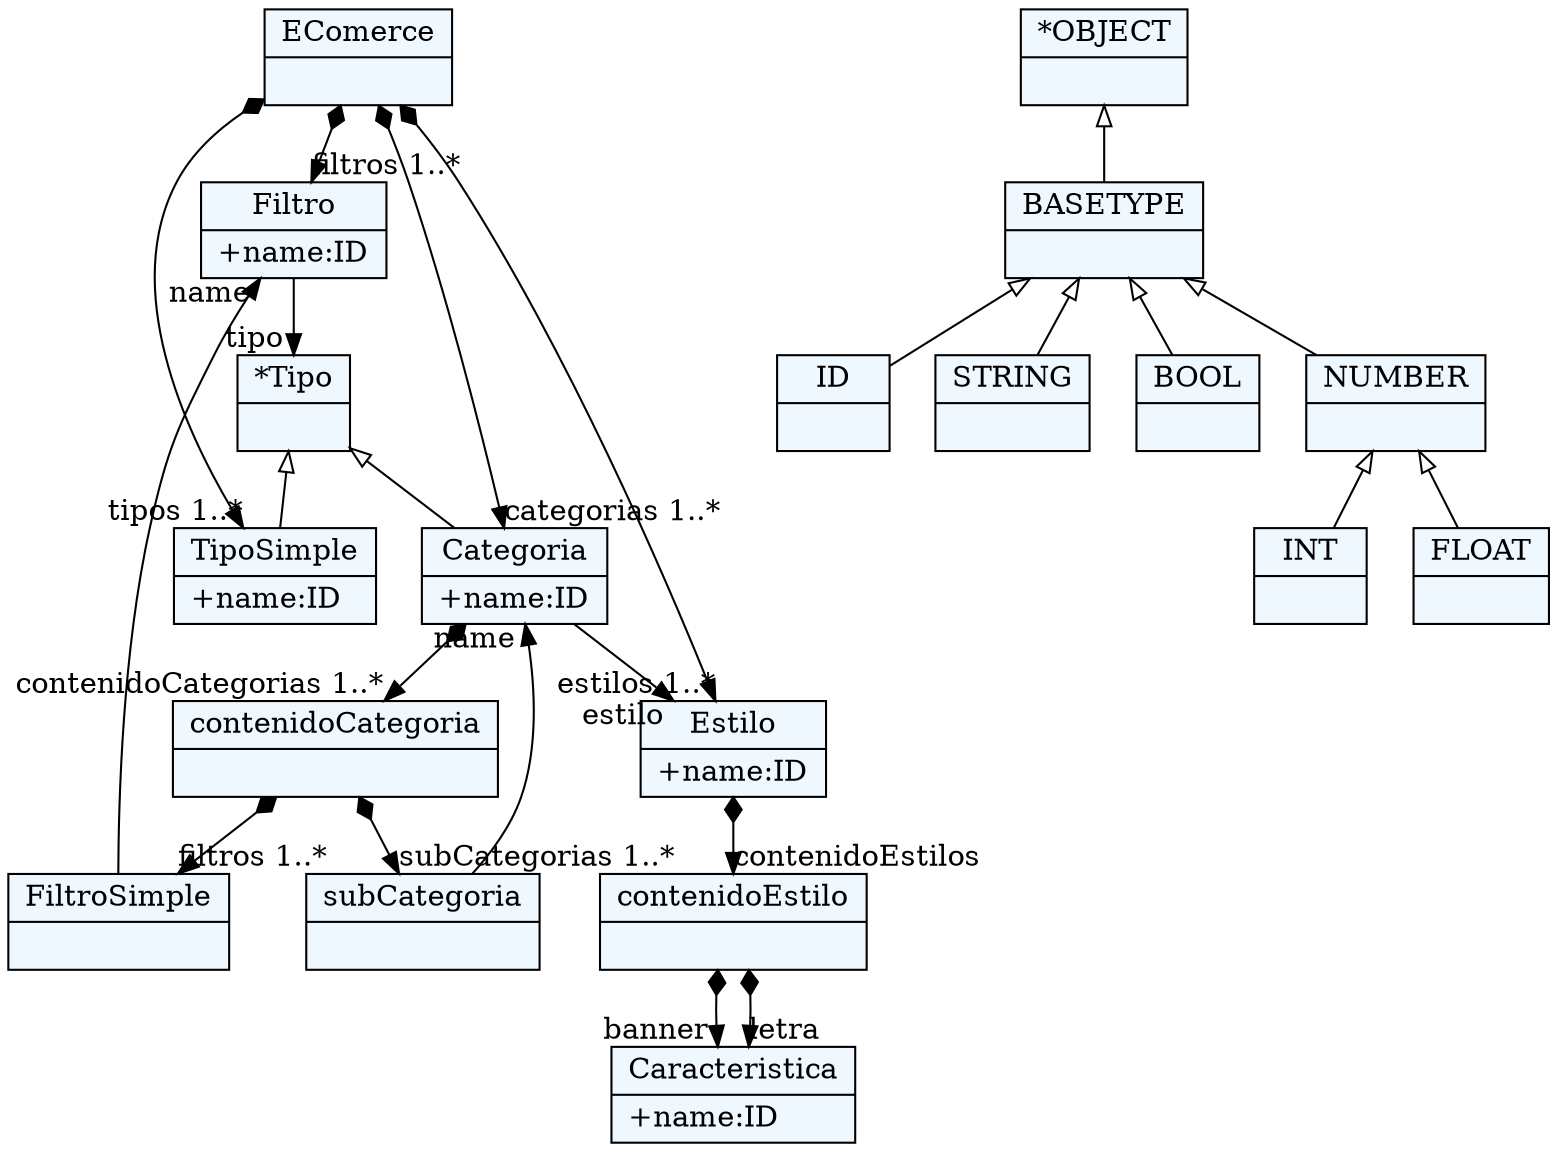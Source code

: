 
    digraph xtext {
    fontname = "Bitstream Vera Sans"
    fontsize = 8
    node[
        shape=record,
        style=filled,
        fillcolor=aliceblue
    ]
    nodesep = 0.3
    edge[dir=black,arrowtail=empty]


56392984 -> 56334224[arrowtail=diamond, dir=both, headlabel="tipos 1..*"]
56392984 -> 56638272[arrowtail=diamond, dir=both, headlabel="filtros 1..*"]
56392984 -> 56335168[arrowtail=diamond, dir=both, headlabel="estilos 1..*"]
56392984 -> 56387944[arrowtail=diamond, dir=both, headlabel="categorias 1..*"]
56392984[ label="{EComerce|}"]

56335168 -> 56649616[arrowtail=diamond, dir=both, headlabel="contenidoEstilos "]
56335168[ label="{Estilo|+name:ID\l}"]

56387944 -> 56335168[headlabel="estilo "]
56387944 -> 56385584[arrowtail=diamond, dir=both, headlabel="contenidoCategorias 1..*"]
56387944[ label="{Categoria|+name:ID\l}"]

56385584 -> 56636856[arrowtail=diamond, dir=both, headlabel="filtros 1..*"]
56385584 -> 56635440[arrowtail=diamond, dir=both, headlabel="subCategorias 1..*"]
56385584[ label="{contenidoCategoria|}"]

56635440 -> 56387944[headlabel="name "]
56635440[ label="{subCategoria|}"]

56636856 -> 56638272[headlabel="name "]
56636856[ label="{FiltroSimple|}"]

56638272 -> 56648200[headlabel="tipo "]
56638272[ label="{Filtro|+name:ID\l}"]

56648200[ label="{*Tipo|}"]
56648200 -> 56334224 [dir=back]
56648200 -> 56387944 [dir=back]

56334224[ label="{TipoSimple|+name:ID\l}"]

56649616 -> 56651032[arrowtail=diamond, dir=both, headlabel="banner "]
56649616 -> 56651032[arrowtail=diamond, dir=both, headlabel="letra "]
56649616[ label="{contenidoEstilo|}"]

56651032[ label="{Caracteristica|+name:ID\l}"]

56335640[ label="{ID|}"]

56390624[ label="{STRING|}"]

56392040[ label="{BOOL|}"]

56447024[ label="{INT|}"]

56448440[ label="{FLOAT|}"]

56449856[ label="{NUMBER|}"]
56449856 -> 56448440 [dir=back]
56449856 -> 56447024 [dir=back]

56386056[ label="{BASETYPE|}"]
56386056 -> 56449856 [dir=back]
56386056 -> 56392040 [dir=back]
56386056 -> 56335640 [dir=back]
56386056 -> 56390624 [dir=back]

56387472[ label="{*OBJECT|}"]
56387472 -> 56386056 [dir=back]


}
